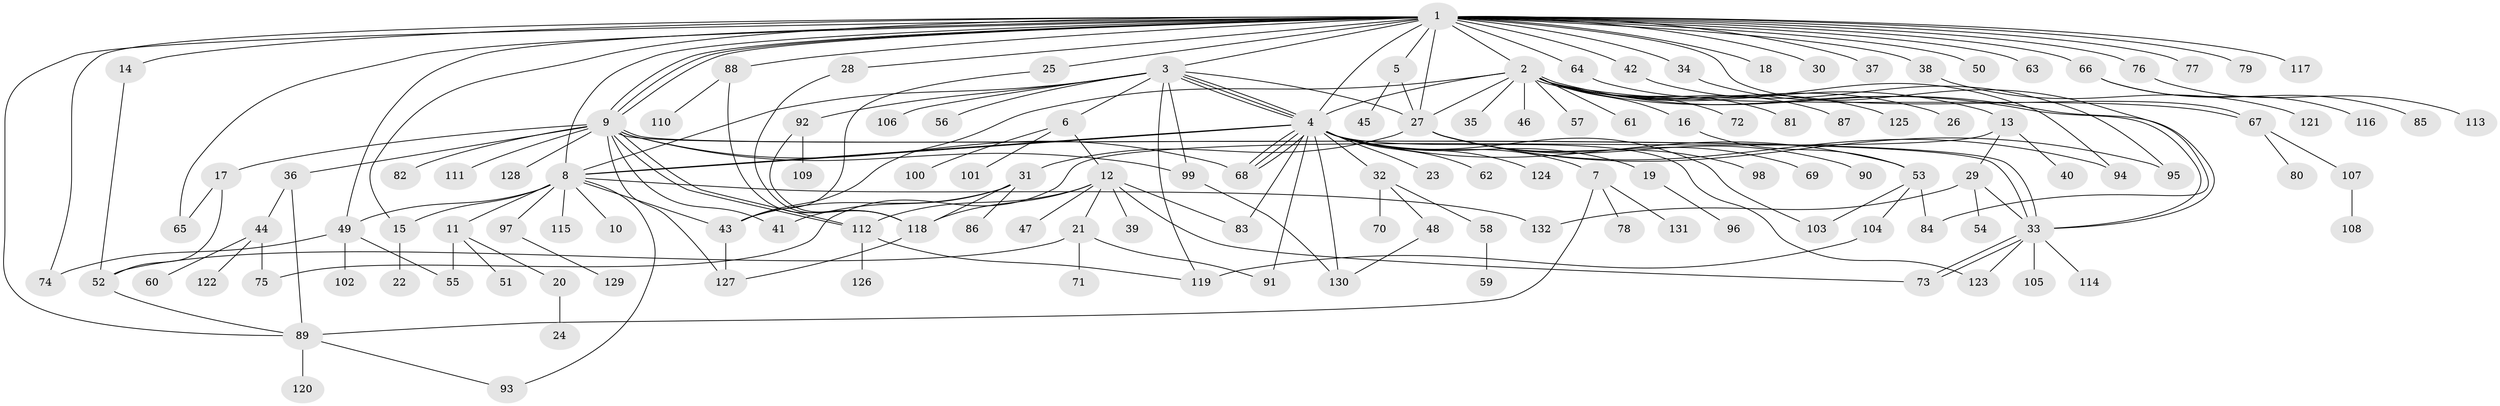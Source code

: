 // coarse degree distribution, {33: 0.009615384615384616, 16: 0.009615384615384616, 13: 0.019230769230769232, 24: 0.009615384615384616, 2: 0.21153846153846154, 4: 0.04807692307692308, 8: 0.009615384615384616, 12: 0.009615384615384616, 3: 0.0673076923076923, 10: 0.009615384615384616, 5: 0.04807692307692308, 1: 0.5192307692307693, 9: 0.019230769230769232, 7: 0.009615384615384616}
// Generated by graph-tools (version 1.1) at 2025/23/03/03/25 07:23:51]
// undirected, 132 vertices, 191 edges
graph export_dot {
graph [start="1"]
  node [color=gray90,style=filled];
  1;
  2;
  3;
  4;
  5;
  6;
  7;
  8;
  9;
  10;
  11;
  12;
  13;
  14;
  15;
  16;
  17;
  18;
  19;
  20;
  21;
  22;
  23;
  24;
  25;
  26;
  27;
  28;
  29;
  30;
  31;
  32;
  33;
  34;
  35;
  36;
  37;
  38;
  39;
  40;
  41;
  42;
  43;
  44;
  45;
  46;
  47;
  48;
  49;
  50;
  51;
  52;
  53;
  54;
  55;
  56;
  57;
  58;
  59;
  60;
  61;
  62;
  63;
  64;
  65;
  66;
  67;
  68;
  69;
  70;
  71;
  72;
  73;
  74;
  75;
  76;
  77;
  78;
  79;
  80;
  81;
  82;
  83;
  84;
  85;
  86;
  87;
  88;
  89;
  90;
  91;
  92;
  93;
  94;
  95;
  96;
  97;
  98;
  99;
  100;
  101;
  102;
  103;
  104;
  105;
  106;
  107;
  108;
  109;
  110;
  111;
  112;
  113;
  114;
  115;
  116;
  117;
  118;
  119;
  120;
  121;
  122;
  123;
  124;
  125;
  126;
  127;
  128;
  129;
  130;
  131;
  132;
  1 -- 2;
  1 -- 3;
  1 -- 4;
  1 -- 5;
  1 -- 8;
  1 -- 9;
  1 -- 9;
  1 -- 9;
  1 -- 14;
  1 -- 15;
  1 -- 18;
  1 -- 25;
  1 -- 27;
  1 -- 28;
  1 -- 30;
  1 -- 34;
  1 -- 37;
  1 -- 38;
  1 -- 42;
  1 -- 49;
  1 -- 50;
  1 -- 63;
  1 -- 64;
  1 -- 65;
  1 -- 66;
  1 -- 67;
  1 -- 74;
  1 -- 76;
  1 -- 77;
  1 -- 79;
  1 -- 88;
  1 -- 89;
  1 -- 117;
  2 -- 4;
  2 -- 13;
  2 -- 16;
  2 -- 26;
  2 -- 27;
  2 -- 33;
  2 -- 33;
  2 -- 35;
  2 -- 43;
  2 -- 46;
  2 -- 57;
  2 -- 61;
  2 -- 67;
  2 -- 72;
  2 -- 81;
  2 -- 87;
  2 -- 125;
  3 -- 4;
  3 -- 4;
  3 -- 4;
  3 -- 6;
  3 -- 8;
  3 -- 27;
  3 -- 56;
  3 -- 92;
  3 -- 99;
  3 -- 106;
  3 -- 119;
  4 -- 7;
  4 -- 8;
  4 -- 8;
  4 -- 19;
  4 -- 23;
  4 -- 32;
  4 -- 53;
  4 -- 62;
  4 -- 68;
  4 -- 68;
  4 -- 68;
  4 -- 83;
  4 -- 91;
  4 -- 103;
  4 -- 123;
  4 -- 124;
  4 -- 130;
  5 -- 27;
  5 -- 45;
  6 -- 12;
  6 -- 100;
  6 -- 101;
  7 -- 78;
  7 -- 89;
  7 -- 131;
  8 -- 10;
  8 -- 11;
  8 -- 15;
  8 -- 43;
  8 -- 49;
  8 -- 93;
  8 -- 97;
  8 -- 115;
  8 -- 132;
  9 -- 17;
  9 -- 33;
  9 -- 33;
  9 -- 36;
  9 -- 41;
  9 -- 68;
  9 -- 82;
  9 -- 99;
  9 -- 111;
  9 -- 112;
  9 -- 112;
  9 -- 127;
  9 -- 128;
  11 -- 20;
  11 -- 51;
  11 -- 55;
  12 -- 21;
  12 -- 39;
  12 -- 47;
  12 -- 73;
  12 -- 83;
  12 -- 112;
  12 -- 118;
  13 -- 29;
  13 -- 40;
  13 -- 75;
  14 -- 52;
  15 -- 22;
  16 -- 53;
  17 -- 52;
  17 -- 65;
  19 -- 96;
  20 -- 24;
  21 -- 52;
  21 -- 71;
  21 -- 91;
  25 -- 43;
  27 -- 31;
  27 -- 69;
  27 -- 90;
  27 -- 94;
  27 -- 95;
  27 -- 98;
  28 -- 118;
  29 -- 33;
  29 -- 54;
  29 -- 132;
  31 -- 41;
  31 -- 43;
  31 -- 86;
  31 -- 118;
  32 -- 48;
  32 -- 58;
  32 -- 70;
  33 -- 73;
  33 -- 73;
  33 -- 105;
  33 -- 114;
  33 -- 123;
  34 -- 84;
  36 -- 44;
  36 -- 89;
  38 -- 121;
  42 -- 95;
  43 -- 127;
  44 -- 60;
  44 -- 75;
  44 -- 122;
  48 -- 130;
  49 -- 55;
  49 -- 74;
  49 -- 102;
  52 -- 89;
  53 -- 84;
  53 -- 103;
  53 -- 104;
  58 -- 59;
  64 -- 94;
  66 -- 85;
  66 -- 116;
  67 -- 80;
  67 -- 107;
  76 -- 113;
  88 -- 110;
  88 -- 118;
  89 -- 93;
  89 -- 120;
  92 -- 109;
  92 -- 118;
  97 -- 129;
  99 -- 130;
  104 -- 119;
  107 -- 108;
  112 -- 119;
  112 -- 126;
  118 -- 127;
}
